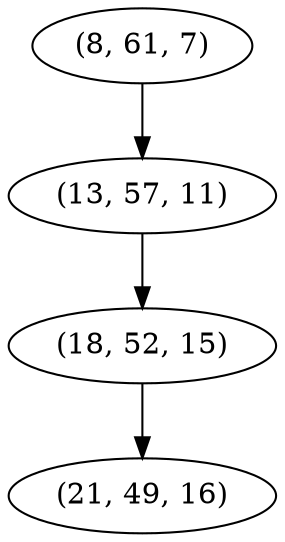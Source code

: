 digraph tree {
    "(8, 61, 7)";
    "(13, 57, 11)";
    "(18, 52, 15)";
    "(21, 49, 16)";
    "(8, 61, 7)" -> "(13, 57, 11)";
    "(13, 57, 11)" -> "(18, 52, 15)";
    "(18, 52, 15)" -> "(21, 49, 16)";
}
